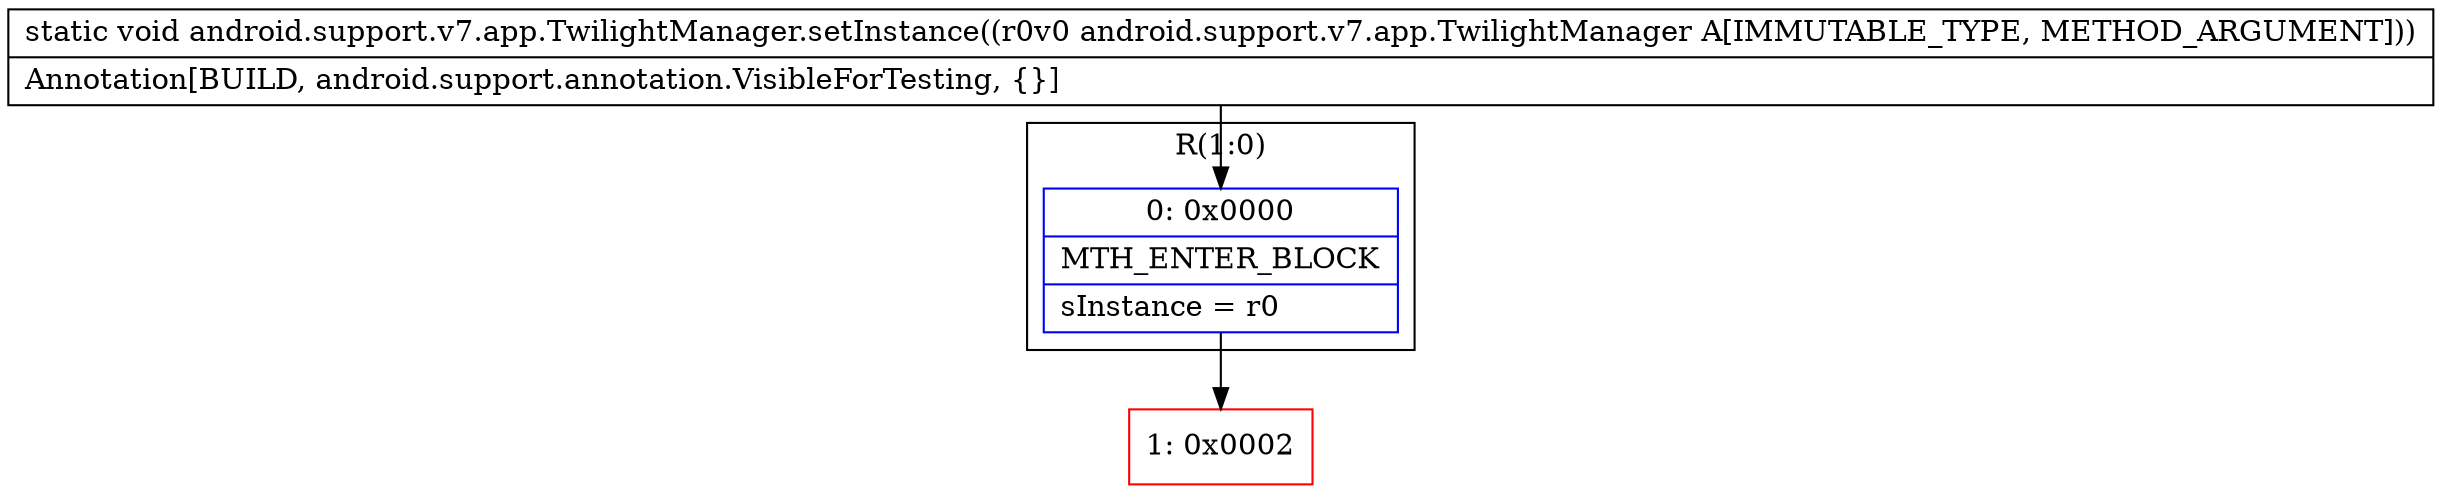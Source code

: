 digraph "CFG forandroid.support.v7.app.TwilightManager.setInstance(Landroid\/support\/v7\/app\/TwilightManager;)V" {
subgraph cluster_Region_1957950324 {
label = "R(1:0)";
node [shape=record,color=blue];
Node_0 [shape=record,label="{0\:\ 0x0000|MTH_ENTER_BLOCK\l|sInstance = r0\l}"];
}
Node_1 [shape=record,color=red,label="{1\:\ 0x0002}"];
MethodNode[shape=record,label="{static void android.support.v7.app.TwilightManager.setInstance((r0v0 android.support.v7.app.TwilightManager A[IMMUTABLE_TYPE, METHOD_ARGUMENT]))  | Annotation[BUILD, android.support.annotation.VisibleForTesting, \{\}]\l}"];
MethodNode -> Node_0;
Node_0 -> Node_1;
}

